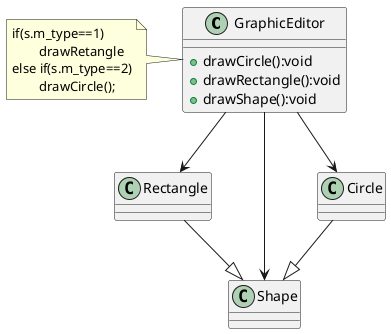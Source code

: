 @startuml

class GraphicEditor
note left: if(s.m_type==1) \n\tdrawRetangle \nelse if(s.m_type==2)\n\tdrawCircle();

class GraphicEditor {
    '画圆
    +drawCircle():void
    '画矩形
    +drawRectangle():void
    +drawShape():void
}

GraphicEditor --> Rectangle
GraphicEditor --> Shape
GraphicEditor --> Circle

Rectangle --|> Shape
Circle --|>Shape
@enduml